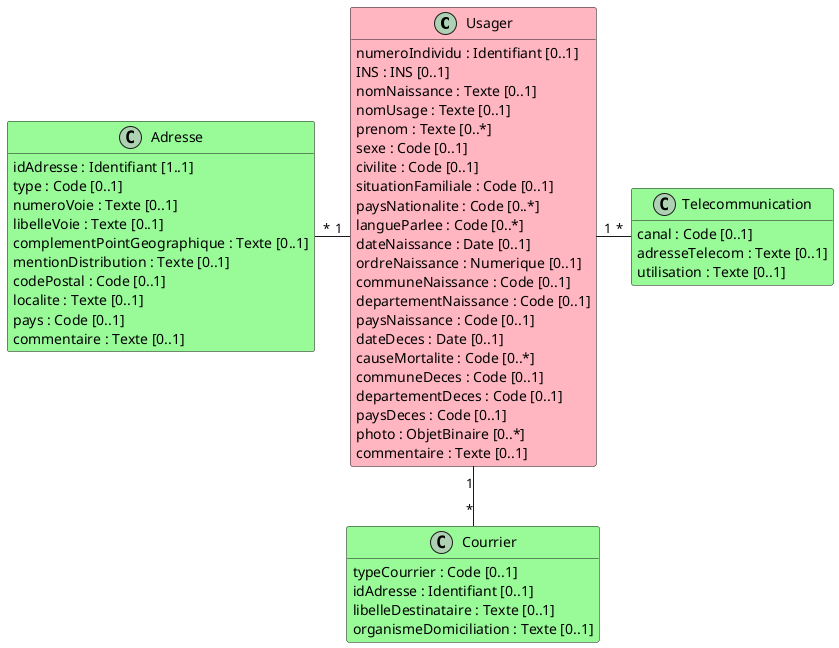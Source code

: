 @startuml

hide empty methods

class Usager #LightPink {
    numeroIndividu : Identifiant [0..1]
    INS : INS [0..1]
    nomNaissance : Texte [0..1]
    nomUsage : Texte [0..1]
    prenom : Texte [0..*]
    sexe : Code [0..1]
    civilite : Code [0..1]
    situationFamiliale : Code [0..1]
    paysNationalite : Code [0..*]
    langueParlee : Code [0..*]
    dateNaissance : Date [0..1]
    ordreNaissance : Numerique [0..1]
    communeNaissance : Code [0..1]
    departementNaissance : Code [0..1]
    paysNaissance : Code [0..1]
    dateDeces : Date [0..1]
    causeMortalite : Code [0..*]
    communeDeces : Code [0..1]
    departementDeces : Code [0..1]
    paysDeces : Code [0..1]
    photo : ObjetBinaire [0..*]
    commentaire : Texte [0..1]
}

class Adresse #PaleGreen {
    idAdresse : Identifiant [1..1]
    type : Code [0..1]
    numeroVoie : Texte [0..1]
    libelleVoie : Texte [0..1]
    complementPointGeographique : Texte [0..1]
    mentionDistribution : Texte [0..1]
    codePostal : Code [0..1]
    localite : Texte [0..1]
    pays : Code [0..1]
    commentaire : Texte [0..1]
}

class Telecommunication #PaleGreen {
    canal : Code [0..1]
    adresseTelecom : Texte [0..1]
    utilisation : Texte [0..1]
}

class Courrier #PaleGreen {
    typeCourrier : Code [0..1]
    idAdresse : Identifiant [0..1]
    libelleDestinataire : Texte [0..1]
    organismeDomiciliation : Texte [0..1]
}

Adresse "*" - "1" Usager
Usager "1" - "*" Telecommunication
Usager "1" -- "*" Courrier

@enduml